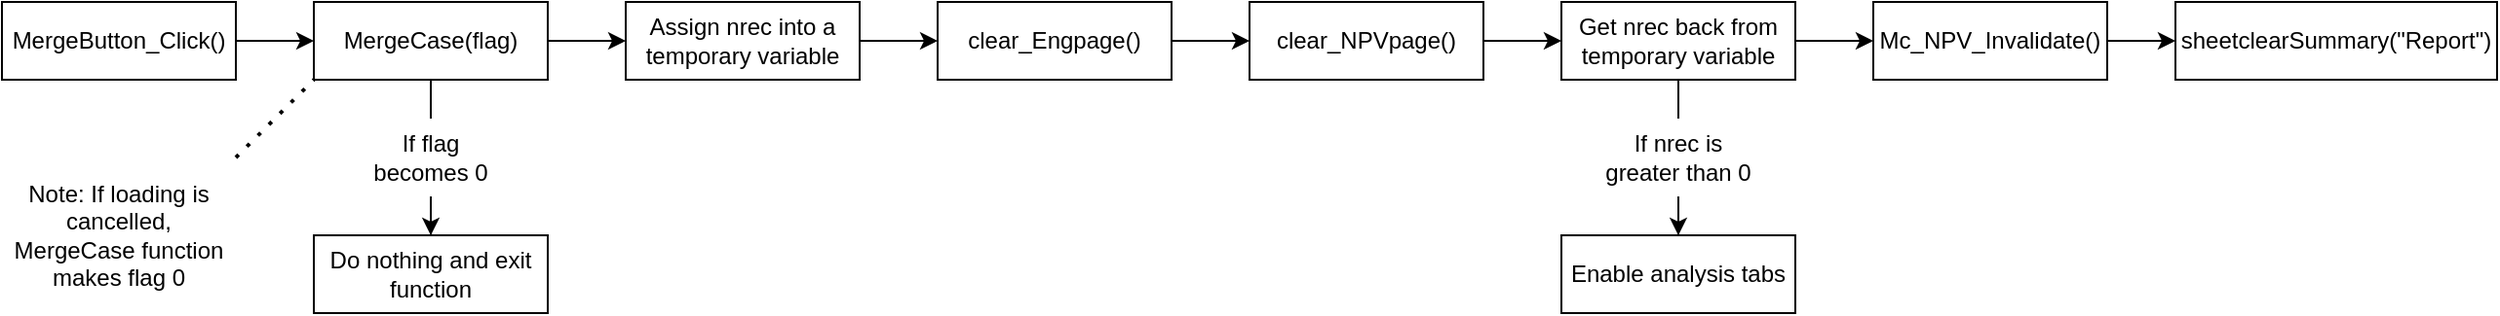 <mxfile version="14.6.13" type="device"><diagram id="OgrRKj_0UiOWOyzTrWHK" name="Page-1"><mxGraphModel dx="1278" dy="607" grid="1" gridSize="10" guides="1" tooltips="1" connect="1" arrows="1" fold="1" page="1" pageScale="1" pageWidth="850" pageHeight="1100" math="0" shadow="0"><root><mxCell id="0"/><mxCell id="1" parent="0"/><mxCell id="bgr2V5QcxAsvtM3yvoFH-3" style="edgeStyle=orthogonalEdgeStyle;rounded=0;orthogonalLoop=1;jettySize=auto;html=1;entryX=0;entryY=0.5;entryDx=0;entryDy=0;" edge="1" parent="1" source="bgr2V5QcxAsvtM3yvoFH-1" target="bgr2V5QcxAsvtM3yvoFH-2"><mxGeometry relative="1" as="geometry"/></mxCell><mxCell id="bgr2V5QcxAsvtM3yvoFH-1" value="MergeButton_Click()" style="rounded=0;whiteSpace=wrap;html=1;" vertex="1" parent="1"><mxGeometry x="40" y="120" width="120" height="40" as="geometry"/></mxCell><mxCell id="bgr2V5QcxAsvtM3yvoFH-5" style="edgeStyle=orthogonalEdgeStyle;rounded=0;orthogonalLoop=1;jettySize=auto;html=1;entryX=0.5;entryY=0;entryDx=0;entryDy=0;startArrow=none;" edge="1" parent="1" source="bgr2V5QcxAsvtM3yvoFH-6" target="bgr2V5QcxAsvtM3yvoFH-4"><mxGeometry relative="1" as="geometry"/></mxCell><mxCell id="bgr2V5QcxAsvtM3yvoFH-11" style="edgeStyle=orthogonalEdgeStyle;rounded=0;orthogonalLoop=1;jettySize=auto;html=1;" edge="1" parent="1" source="bgr2V5QcxAsvtM3yvoFH-2" target="bgr2V5QcxAsvtM3yvoFH-10"><mxGeometry relative="1" as="geometry"/></mxCell><mxCell id="bgr2V5QcxAsvtM3yvoFH-2" value="MergeCase(flag)" style="rounded=0;whiteSpace=wrap;html=1;" vertex="1" parent="1"><mxGeometry x="200" y="120" width="120" height="40" as="geometry"/></mxCell><mxCell id="bgr2V5QcxAsvtM3yvoFH-4" value="Do nothing and exit function" style="rounded=0;whiteSpace=wrap;html=1;" vertex="1" parent="1"><mxGeometry x="200" y="240" width="120" height="40" as="geometry"/></mxCell><mxCell id="bgr2V5QcxAsvtM3yvoFH-6" value="If flag becomes 0" style="text;html=1;strokeColor=none;fillColor=none;align=center;verticalAlign=middle;whiteSpace=wrap;rounded=0;" vertex="1" parent="1"><mxGeometry x="225" y="180" width="70" height="40" as="geometry"/></mxCell><mxCell id="bgr2V5QcxAsvtM3yvoFH-7" value="" style="edgeStyle=orthogonalEdgeStyle;rounded=0;orthogonalLoop=1;jettySize=auto;html=1;entryX=0.5;entryY=0;entryDx=0;entryDy=0;endArrow=none;" edge="1" parent="1" source="bgr2V5QcxAsvtM3yvoFH-2" target="bgr2V5QcxAsvtM3yvoFH-6"><mxGeometry relative="1" as="geometry"><mxPoint x="260" y="160" as="sourcePoint"/><mxPoint x="260" y="240" as="targetPoint"/></mxGeometry></mxCell><mxCell id="bgr2V5QcxAsvtM3yvoFH-8" value="Note: If loading is cancelled, MergeCase function makes flag 0" style="text;html=1;strokeColor=none;fillColor=none;align=center;verticalAlign=middle;whiteSpace=wrap;rounded=0;" vertex="1" parent="1"><mxGeometry x="40" y="200" width="120" height="80" as="geometry"/></mxCell><mxCell id="bgr2V5QcxAsvtM3yvoFH-9" value="" style="endArrow=none;dashed=1;html=1;dashPattern=1 3;strokeWidth=2;entryX=0;entryY=1;entryDx=0;entryDy=0;exitX=1;exitY=0;exitDx=0;exitDy=0;" edge="1" parent="1" source="bgr2V5QcxAsvtM3yvoFH-8" target="bgr2V5QcxAsvtM3yvoFH-2"><mxGeometry width="50" height="50" relative="1" as="geometry"><mxPoint x="120" y="410" as="sourcePoint"/><mxPoint x="170" y="360" as="targetPoint"/></mxGeometry></mxCell><mxCell id="bgr2V5QcxAsvtM3yvoFH-13" style="edgeStyle=orthogonalEdgeStyle;rounded=0;orthogonalLoop=1;jettySize=auto;html=1;entryX=0;entryY=0.5;entryDx=0;entryDy=0;" edge="1" parent="1" source="bgr2V5QcxAsvtM3yvoFH-10" target="bgr2V5QcxAsvtM3yvoFH-12"><mxGeometry relative="1" as="geometry"/></mxCell><mxCell id="bgr2V5QcxAsvtM3yvoFH-10" value="Assign nrec into a temporary variable" style="rounded=0;whiteSpace=wrap;html=1;" vertex="1" parent="1"><mxGeometry x="360" y="120" width="120" height="40" as="geometry"/></mxCell><mxCell id="bgr2V5QcxAsvtM3yvoFH-15" style="edgeStyle=orthogonalEdgeStyle;rounded=0;orthogonalLoop=1;jettySize=auto;html=1;entryX=0;entryY=0.5;entryDx=0;entryDy=0;" edge="1" parent="1" source="bgr2V5QcxAsvtM3yvoFH-12" target="bgr2V5QcxAsvtM3yvoFH-14"><mxGeometry relative="1" as="geometry"/></mxCell><mxCell id="bgr2V5QcxAsvtM3yvoFH-12" value="clear_Engpage()" style="rounded=0;whiteSpace=wrap;html=1;" vertex="1" parent="1"><mxGeometry x="520" y="120" width="120" height="40" as="geometry"/></mxCell><mxCell id="bgr2V5QcxAsvtM3yvoFH-17" style="edgeStyle=orthogonalEdgeStyle;rounded=0;orthogonalLoop=1;jettySize=auto;html=1;entryX=0;entryY=0.5;entryDx=0;entryDy=0;" edge="1" parent="1" source="bgr2V5QcxAsvtM3yvoFH-14" target="bgr2V5QcxAsvtM3yvoFH-16"><mxGeometry relative="1" as="geometry"/></mxCell><mxCell id="bgr2V5QcxAsvtM3yvoFH-14" value="clear_NPVpage()" style="rounded=0;whiteSpace=wrap;html=1;" vertex="1" parent="1"><mxGeometry x="680" y="120" width="120" height="40" as="geometry"/></mxCell><mxCell id="bgr2V5QcxAsvtM3yvoFH-20" style="edgeStyle=orthogonalEdgeStyle;rounded=0;orthogonalLoop=1;jettySize=auto;html=1;startArrow=none;" edge="1" parent="1" source="bgr2V5QcxAsvtM3yvoFH-24" target="bgr2V5QcxAsvtM3yvoFH-19"><mxGeometry relative="1" as="geometry"/></mxCell><mxCell id="bgr2V5QcxAsvtM3yvoFH-27" style="edgeStyle=orthogonalEdgeStyle;rounded=0;orthogonalLoop=1;jettySize=auto;html=1;entryX=0;entryY=0.5;entryDx=0;entryDy=0;" edge="1" parent="1" source="bgr2V5QcxAsvtM3yvoFH-16" target="bgr2V5QcxAsvtM3yvoFH-18"><mxGeometry relative="1" as="geometry"/></mxCell><mxCell id="bgr2V5QcxAsvtM3yvoFH-16" value="Get nrec back from temporary variable" style="rounded=0;whiteSpace=wrap;html=1;" vertex="1" parent="1"><mxGeometry x="840" y="120" width="120" height="40" as="geometry"/></mxCell><mxCell id="bgr2V5QcxAsvtM3yvoFH-28" style="edgeStyle=orthogonalEdgeStyle;rounded=0;orthogonalLoop=1;jettySize=auto;html=1;entryX=0;entryY=0.5;entryDx=0;entryDy=0;" edge="1" parent="1" source="bgr2V5QcxAsvtM3yvoFH-18" target="bgr2V5QcxAsvtM3yvoFH-26"><mxGeometry relative="1" as="geometry"/></mxCell><mxCell id="bgr2V5QcxAsvtM3yvoFH-18" value="Mc_NPV_Invalidate()" style="rounded=0;whiteSpace=wrap;html=1;" vertex="1" parent="1"><mxGeometry x="1000" y="120" width="120" height="40" as="geometry"/></mxCell><mxCell id="bgr2V5QcxAsvtM3yvoFH-19" value="Enable analysis tabs" style="rounded=0;whiteSpace=wrap;html=1;" vertex="1" parent="1"><mxGeometry x="840" y="240" width="120" height="40" as="geometry"/></mxCell><mxCell id="bgr2V5QcxAsvtM3yvoFH-24" value="If nrec is greater than 0" style="text;html=1;strokeColor=none;fillColor=none;align=center;verticalAlign=middle;whiteSpace=wrap;rounded=0;" vertex="1" parent="1"><mxGeometry x="860" y="180" width="80" height="40" as="geometry"/></mxCell><mxCell id="bgr2V5QcxAsvtM3yvoFH-25" value="" style="edgeStyle=orthogonalEdgeStyle;rounded=0;orthogonalLoop=1;jettySize=auto;html=1;endArrow=none;" edge="1" parent="1" source="bgr2V5QcxAsvtM3yvoFH-16" target="bgr2V5QcxAsvtM3yvoFH-24"><mxGeometry relative="1" as="geometry"><mxPoint x="900" y="160" as="sourcePoint"/><mxPoint x="900" y="240" as="targetPoint"/></mxGeometry></mxCell><mxCell id="bgr2V5QcxAsvtM3yvoFH-26" value="sheetclearSummary(&quot;Report&quot;)" style="rounded=0;whiteSpace=wrap;html=1;" vertex="1" parent="1"><mxGeometry x="1155" y="120" width="165" height="40" as="geometry"/></mxCell></root></mxGraphModel></diagram></mxfile>